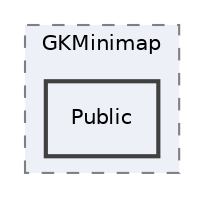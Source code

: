 digraph "Source/GKMinimap/Public"
{
 // LATEX_PDF_SIZE
  edge [fontname="Helvetica",fontsize="10",labelfontname="Helvetica",labelfontsize="10"];
  node [fontname="Helvetica",fontsize="10",shape=record];
  compound=true
  subgraph clusterdir_2f64ff492c16a04c7970444738b59868 {
    graph [ bgcolor="#edf0f7", pencolor="grey50", style="filled,dashed,", label="GKMinimap", fontname="Helvetica", fontsize="10", URL="dir_2f64ff492c16a04c7970444738b59868.html"]
  dir_55be9ea33a80204ae60bc1da168022ab [shape=box, label="Public", style="filled,bold,", fillcolor="#edf0f7", color="grey25", URL="dir_55be9ea33a80204ae60bc1da168022ab.html"];
  }
}
